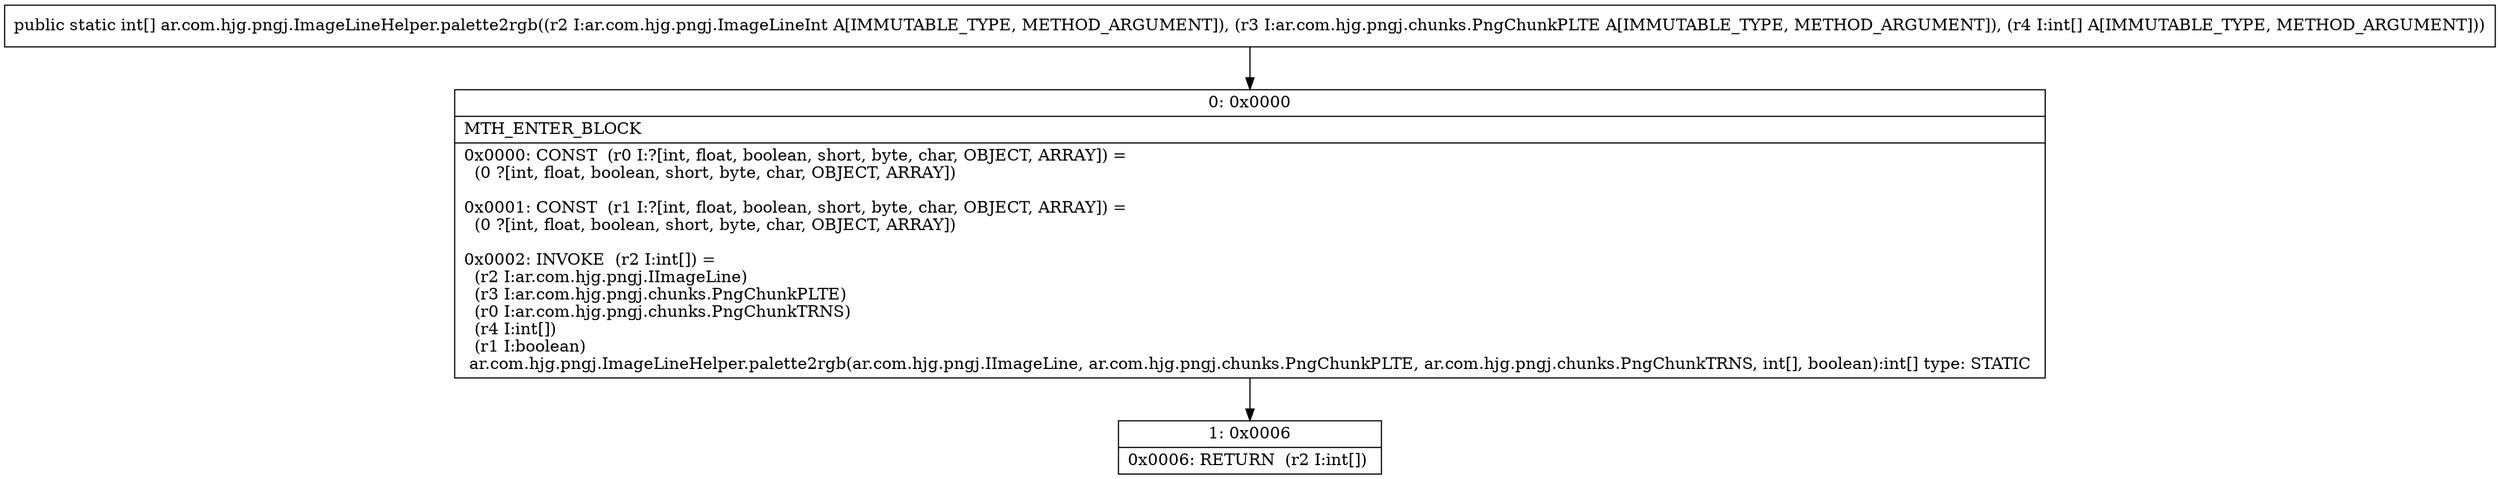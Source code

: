 digraph "CFG forar.com.hjg.pngj.ImageLineHelper.palette2rgb(Lar\/com\/hjg\/pngj\/ImageLineInt;Lar\/com\/hjg\/pngj\/chunks\/PngChunkPLTE;[I)[I" {
Node_0 [shape=record,label="{0\:\ 0x0000|MTH_ENTER_BLOCK\l|0x0000: CONST  (r0 I:?[int, float, boolean, short, byte, char, OBJECT, ARRAY]) = \l  (0 ?[int, float, boolean, short, byte, char, OBJECT, ARRAY])\l \l0x0001: CONST  (r1 I:?[int, float, boolean, short, byte, char, OBJECT, ARRAY]) = \l  (0 ?[int, float, boolean, short, byte, char, OBJECT, ARRAY])\l \l0x0002: INVOKE  (r2 I:int[]) = \l  (r2 I:ar.com.hjg.pngj.IImageLine)\l  (r3 I:ar.com.hjg.pngj.chunks.PngChunkPLTE)\l  (r0 I:ar.com.hjg.pngj.chunks.PngChunkTRNS)\l  (r4 I:int[])\l  (r1 I:boolean)\l ar.com.hjg.pngj.ImageLineHelper.palette2rgb(ar.com.hjg.pngj.IImageLine, ar.com.hjg.pngj.chunks.PngChunkPLTE, ar.com.hjg.pngj.chunks.PngChunkTRNS, int[], boolean):int[] type: STATIC \l}"];
Node_1 [shape=record,label="{1\:\ 0x0006|0x0006: RETURN  (r2 I:int[]) \l}"];
MethodNode[shape=record,label="{public static int[] ar.com.hjg.pngj.ImageLineHelper.palette2rgb((r2 I:ar.com.hjg.pngj.ImageLineInt A[IMMUTABLE_TYPE, METHOD_ARGUMENT]), (r3 I:ar.com.hjg.pngj.chunks.PngChunkPLTE A[IMMUTABLE_TYPE, METHOD_ARGUMENT]), (r4 I:int[] A[IMMUTABLE_TYPE, METHOD_ARGUMENT])) }"];
MethodNode -> Node_0;
Node_0 -> Node_1;
}

